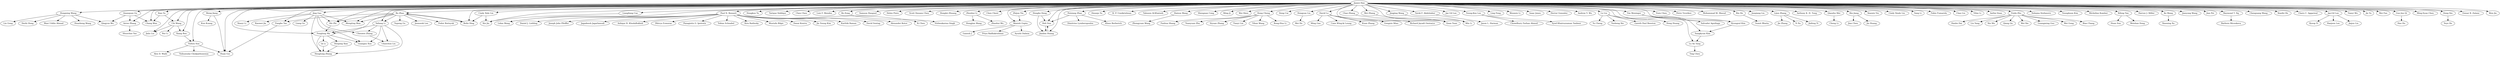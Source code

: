 strict digraph G{
"Jiawei Han" -> "Quanquan Gu"
"Jiawei Han" -> "Bo Zhao"
"Jiawei Han" -> "Lidan Wang"
"Quanquan Gu" -> "Qingyun Wu"
"Jiawei Han" -> "Hongkun Yu"
"Jiawei Han" -> "Tarique Siddiqui"
"Jiawei Han" -> "Chen Chen"
"Jiawei Han" -> "Luiz F. Mendes"
"Jiawei Han" -> "Shi Zhi"
"Jiawei Han" -> "Bo Zong"
"Jiawei Han" -> "Samson Hauguel"
"Jiawei Han" -> "Mengting Wan"
"Jiawei Han" -> "Helen Pinto"
"Jiawei Han" -> "Scott Deeann Chen"
"Jiawei Han" -> "Honglei Zhuang"
"Jiawei Han" -> "Zhenhui Li"
"Jiawei Han" -> "Chen Chent"
"Jiawei Han" -> "Manish Gupta"
"Manish Gupta" -> "Ganesh J"
"Jiawei Han" -> "Heli Sun"
"Jiawei Han" -> "Meng Jiang"
"Jiawei Han" -> "Hwanjo Yu"
"Jiawei Han" -> "Fenglong Ma"
"Jiawei Han" -> "K. P. Unnikrishnan"
"Jiawei Han" -> "Tahseen Al-Khateeb"
"Jiawei Han" -> "Yaliang Li"
"Jiawei Han" -> "Haixun Wang"
"Jiawei Han" -> "Shengnan Cong"
"Jiawei Han" -> "Ming Ji"
"Jiawei Han" -> "Wei Shen"
"Jiawei Han" -> "Hong Cheng"
"Hong Cheng" -> "Siyuan Zhang"
"Bo Zhao" -> "Fedor Borisyuk"
"Bo Zhao" -> "Fenglong Ma"
"Fenglong Ma" -> "Guangxu Xun"
"Jiawei Han" -> "Deng Cai"
"Jiawei Han" -> "Hongyan Liu"
"Jiawei Han" -> "David Lo"
"Jiawei Han" -> "Quan Yuan"
"David Lo" -> "Cane Wing-ki Leung"
"Jiawei Han" -> "Aston Zhang"
"Jiawei Han" -> "Jingjing Wang"
"Jiawei Han" -> "Tarek F. Abdelzaher"
"Jiawei Han" -> "Huan Gui"
"Jiawei Han" -> "Jing Gao"
"Jiawei Han" -> "Jae Gil Lee"
"Jing Gao" -> "Xiaoyi Li"
"Jiawei Han" -> "Young-Koo Lee"
"Jiawei Han" -> "Chang Wan"
"Jiawei Han" -> "Hwanjo Yu"
"Jiawei Han" -> "Ling Feng"
"Jiawei Han" -> "Min Li"
"Young-Koo Lee" -> "Chowdhury Farhan Ahmed"
"Jiawei Han" -> "Wenmin Li"
"Jiawei Han" -> "Isaac Jones"
"Jiawei Han" -> "Peixiang Zhao"
"Hong Cheng" -> "Tianyi Lin"
"Jiawei Han" -> "Chao Zhang"
"Jiawei Han" -> "Hector Gonzalez"
"Jiawei Han" -> "Andrew Y. Wu"
"Jiawei Han" -> "Lu Liu"
"Jiawei Han" -> "Bolin Ding"
"Meng Jiang" -> "Huan Gui"
"Jiawei Han" -> "Tim Weninger"
"Jiawei Han" -> "Huan Gui"
"Jiawei Han" -> "Hongbo Deng"
"Jiawei Han" -> "Hyungsul Kim"
"Jiawei Han" -> "Yixin Chen"
"Jiawei Han" -> "Chi Wang"
"Chi Wang" -> "Jialu Liu"
"Yaliang Li" -> "Chenwei Zhang"
"Yaliang Li" -> "Guangxu Xun"
"David Lo" -> "Kuan Zhang"
"Jiawei Han" -> "Cindy Xide Lin"
"Jiawei Han" -> "Wei Zhang"
"Jiawei Han" -> "Huan Gui"
"Fenglong Ma" -> "Hengtong Zhang"
"Wei Zhang" -> "Quan Yuan"
"Jiawei Han" -> "Petre Tzvetkov"
"Jiawei Han" -> "Mohammad M. Masud"
"Jiawei Han" -> "Zhijun Yin"
"Jiawei Han" -> "Ming Ji"
"Jiawei Han" -> "Paul N. Bennett"
"Paul N. Bennett" -> "Karthik Raman"
"Paul N. Bennett" -> "David Sontag"
"Jiawei Han" -> "Bin He"
"Jiawei Han" -> "Junqiang Liu"
"Jiawei Han" -> "Ming Ji"
"Aston Zhang" -> "Shuochao Yao"
"Jiawei Han" -> "Lu An Tang"
"Jiawei Han" -> "Lijun Zhang"
"Jiawei Han" -> "Anthony K. H. Tung"
"Bo Zhao" -> "Bolin Ding"
"Jiawei Han" -> "Qiaozhu Mei"
"Qiaozhu Mei" -> "Cheng Li"
"Jiawei Han" -> "Bin Jiang"
"Jiawei Han" -> "Xiaoxin Yin"
"Bin Jiang" -> "Jian Chen"
"Fenglong Ma" -> "Qi Li"
"Manish Gupta" -> "Priya Radhakrishnan"
"Qi Li" -> "Hengtong Zhang"
"Jiawei Han" -> "Fangbo Tao"
"Hong Cheng" -> "Yihan Wang"
"Jing Gao" -> "Chenwei Zhang"
"Jing Gao" -> "Mengting Wan"
"Tim Weninger" -> "Hyungsul Kim"
"Jiawei Han" -> "Xin Jin"
"Yaliang Li" -> "Hengtong Zhang"
"Jiawei Han" -> "Cindy Xinde Lin"
"Jiawei Han" -> "Jialu Liu"
"Jiawei Han" -> "Jianbin Huang"
"Jiawei Han" -> "Yang Li"
"Jiawei Han" -> "Fabio Fumarola"
"Shi Zhi" -> "Fenglong Ma"
"Jiawei Han" -> "Chao Liu"
"Jiawei Han" -> "Yifan Li"
"Jiawei Han" -> "AnHai Doan"
"Cindy Xide Lin" -> "Xin Jin"
"Jiawei Han" -> "Feida Zhu"
"Feida Zhu" -> "Hanbo Dai"
"Jiawei Han" -> "Yizhou Sun"
"Jiawei Han" -> "Nebojsa Stefanovic"
"Bo Zhao" -> "Fangbo Tao"
"Jiawei Han" -> "Younghoon Kim"
"Jiawei Han" -> "Xiao Yu"
"Lu An Tang" -> "Ting Chen"
"Hongyan Liu" -> "Wei He"
"Jiawei Han" -> "Micheline Kamber"
"Jiawei Han" -> "Xifeng Yan"
"Jiawei Han" -> "Harvey J. Miller"
"Zhenhui Li" -> "Hongjian Wang"
"Jiawei Han" -> "Ke Wang"
"Jiawei Han" -> "Hector Gonzalez"
"Paul N. Bennett" -> "Alexander Kotov"
"Paul N. Bennett" -> "Xi Chen"
"Peixiang Zhao" -> "Dimitrios Lymberopoulos"
"Jiawei Han" -> "Jianyong Wang"
"Jiawei Han" -> "Jian Pei"
"Jiawei Han" -> "Raymond T. Ng"
"Jiawei Han" -> "Chenguang Wang"
"Jing Gao" -> "Hengtong Zhang"
"Tim Weninger" -> "Salvador Aguiñaga"
"Jiawei Han" -> "Xiang Ren"
"Jiawei Han" -> "Xiaofei He"
"Jiawei Han" -> "Charu C. Aggarwal"
"Jiawei Han" -> "Hongning Wang"
"Jiawei Han" -> "Jae-Gil Lee"
"Jiawei Han" -> "Tianyi Wu"
"Jiawei Han" -> "Jianyong Wang"
"Jiawei Han" -> "Jie Yu"
"Paul N. Bennett" -> "Lidan Wang"
"Jing Gao" -> "Xiaowei Jia"
"Jiawei Han" -> "Sangkyum Kim"
"Jiawei Han" -> "Wei Fan"
"Jiawei Han" -> "Guo Jun Qi"
"Guo Jun Qi" -> "Hao Hu"
"Jiawei Han" -> "Ming-Syan Chen"
"Peixiang Zhao" -> "Heli Sun"
"Bolin Ding" -> "Bo Zhao"
"Jiawei Han" -> "Liangliang Cao"
"Bo Zhao" -> "Mengting Wan"
"Jiawei Han" -> "Hwanjo Yu"
"Lu Liu" -> "Yu Cheng"
"Jiawei Han" -> "Dong Xin"
"Jiawei Han" -> "Osmar R. Zaïane"
"Hongning Wang" -> "Lin Gong"
"Paul N. Bennett" -> "Daniel J. Liebling"
"David Lo" -> "Gengxin Miao"
"Chenwei Zhang" -> "Chaochun Liu"
"David Lo" -> "Richard Jayadi Oentaryo"
"Lu Liu" -> "Yusheng Xie"
"Paul N. Bennett" -> "Joseph John Pfeiffer"
"Paul N. Bennett" -> "Jagadeesh Jagarlamudi"
"Hyungsul Kim" -> "Sangkyum Kim"
"Jianbin Huang" -> "Heli Sun"
"Bo Zhao" -> "Yupeng Gu"
"Paul N. Bennett" -> "Ashiqur R. KhudaBukhsh"
"Paul N. Bennett" -> "Dhivya Eswaran"
"Jiawei Han" -> "Wen Jin"
"Feida Zhu" -> "Liu Yang"
"Paul N. Bennett" -> "Panagiotis G. Ipeirotis"
"Paul N. Bennett" -> "Tobias Schnabel"
"Paul N. Bennett" -> "Kira Radinsky"
"Bo Zhao" -> "Joonseok Lee"
"Lu Liu" -> "Gareth Paul Beeston"
"Bo Zhao" -> "Yaliang Li"
"Yaliang Li" -> "Fenglong Ma"
"Xiang Ren" -> "Yizhou Sun"
"Yaliang Li" -> "Chaochun Liu"
"Hongning Wang" -> "Dezhi Hong"
"Bin Jiang" -> "Jin Huang"
"Paul N. Bennett" -> "Mustafa Bilgic"
"Chao Zhang" -> "Quan Yuan"
"Lijun Zhang" -> "Jinfeng Yi"
"Raymond T. Ng" -> "Barbora Micenkova"
"Jingjing Wang" -> "Min Li"
"Haixun Wang" -> "Zhongyuan Wang"
"Feida Zhu" -> "Xin Mu"
"Fenglong Ma" -> "Houping Xiao"
"Lijun Zhang" -> "Jie Zhang"
"Hongning Wang" -> "Qingyun Wu"
"Heli Sun" -> "Jianbin Huang"
"Fangbo Tao" -> "Huan Gui"
"Hongning Wang" -> "Wasi Uddin Ahmad"
"Bo Zong" -> "Vishwakarma Singh"
"Chi Wang" -> "Xiang Ren"
"Chi Wang" -> "Rui Li"
"Yizhou Sun" -> "Yodsawalai Chodpathumwan"
"Liangliang Cao" -> "Xin Jin"
"Xifeng Yan" -> "Huan Sun"
"David Lo" -> "Ming Gao"
"Young-Koo Lee" -> "Syed Khairuzzaman Tanbeer"
"Hongbo Deng" -> "Jianbin Huang"
"Paul N. Bennett" -> "Danai Koutra"
"Zhenhui Li" -> "Zhaohui Wu"
"Jing Gao" -> "Guangxu Xun"
"Dong Xin" -> "Yeye He"
"Cindy Xide Lin" -> "Bolin Ding"
"Jing Gao" -> "Shi Zhi"
"Paul N. Bennett" -> "Jin Young Kim"
"Meng Jiang" -> "Kun Kuang"
"Bo Zhao" -> "Shi Zhi"
"Lijun Zhang" -> "Yi Xu"
"Hong Cheng" -> "Rong-Hua Li"
"Yizhou Sun" -> "Huan Gui"
"Houping Xiao" -> "Hengtong Zhang"
"Hong Cheng" -> "Fanhua Shang"
"Xiao Yu" -> "Chi Wang"
"Quanquan Gu" -> "Chang Wan"
"Peixiang Zhao" -> "Klaus Berberich"
"Lu Liu" -> "Hong Huang"
"Jae-Gil Lee" -> "Jiajun Liu"
"Hong Cheng" -> "Yuanyuan Zhu"
"Zhijun Yin" -> "Manish Gupta"
"Feida Zhu" -> "Qiang Qu"
"Jing Gao" -> "Liang Ge"
"Feida Zhu" -> "Wei Xie"
"Hongning Wang" -> "Huazheng Wang"
"Feida Zhu" -> "Guangming Guo"
"Manish Gupta" -> "Ayushi Dalmia"
"Bin He" -> "Sumit Bhatia"
"Sangkyum Kim" -> "Lu An Tang"
"Feida Zhu" -> "Wei Gong"
"Jae-Gil Lee" -> "Ilyeop Yi"
"Hongbo Deng" -> "Heli Sun"
"Quanquan Gu" -> "Aston Zhang"
"Feida Zhu" -> "Biao Chang"
"Feida Zhu" -> "Xin Mu"
"Jae-Gil Lee" -> "Haejoon Lee"
"Tarek F. Abdelzaher" -> "Jason L. Harman"
"Yizhou Sun" -> "Alex D. Wade"
"Xiao Yu" -> "Chang Wan"
"Xifeng Yan" -> "Weishan Dong"
"Ke Wang" -> "Xiaoning Xu"
}